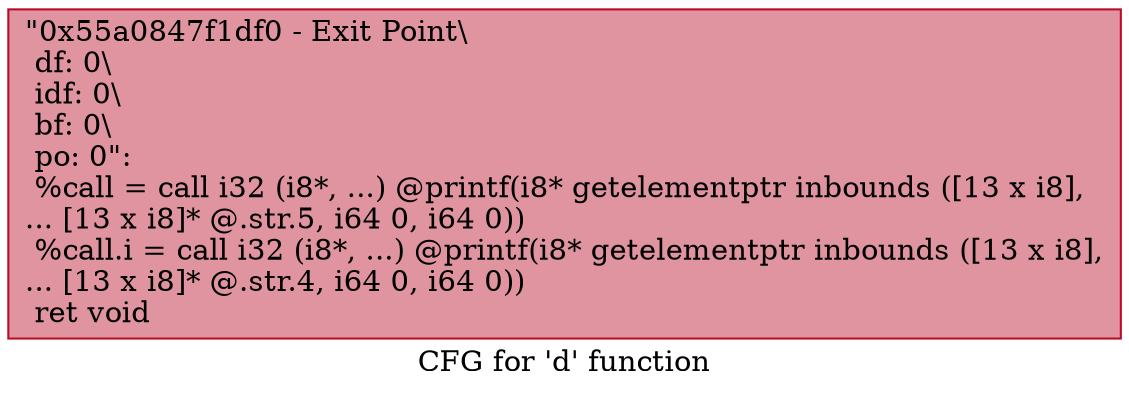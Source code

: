 digraph "CFG for 'd' function" {
	label="CFG for 'd' function";

	Node0x55a0847f1df0 [shape=record,color="#b70d28ff", style=filled, fillcolor="#b70d2870",label="{\"0x55a0847f1df0 - Exit Point\\\l df: 0\\\l idf: 0\\\l bf: 0\\\l po: 0\":\l  %call = call i32 (i8*, ...) @printf(i8* getelementptr inbounds ([13 x i8],\l... [13 x i8]* @.str.5, i64 0, i64 0))\l  %call.i = call i32 (i8*, ...) @printf(i8* getelementptr inbounds ([13 x i8],\l... [13 x i8]* @.str.4, i64 0, i64 0))\l  ret void\l}"];
}
